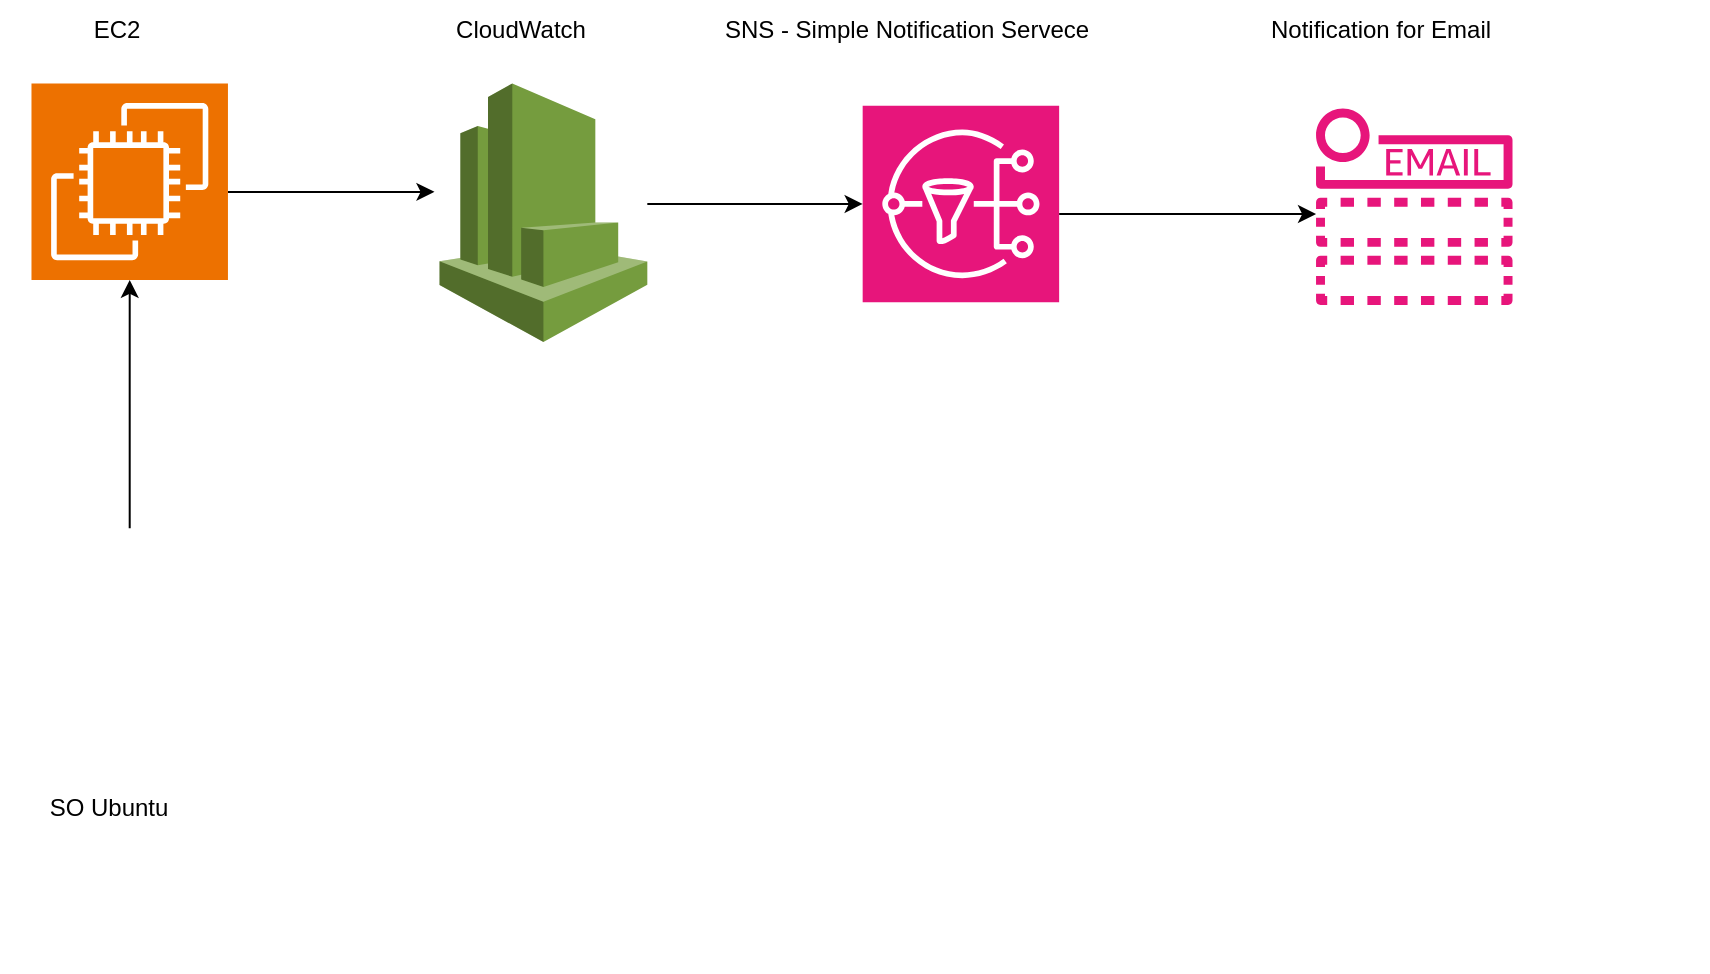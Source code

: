 <mxfile version="26.1.1">
  <diagram name="Página-1" id="B6OQTGkpnJlfvYSiuRSP">
    <mxGraphModel dx="2390" dy="1300" grid="1" gridSize="10" guides="1" tooltips="1" connect="1" arrows="1" fold="1" page="1" pageScale="1" pageWidth="1169" pageHeight="827" math="0" shadow="0">
      <root>
        <mxCell id="0" />
        <mxCell id="1" parent="0" />
        <mxCell id="spWjhORQWZopV1PiNU9U-16" value="" style="group;fontStyle=0" vertex="1" connectable="0" parent="1">
          <mxGeometry x="271" y="259" width="789" height="431" as="geometry" />
        </mxCell>
        <mxCell id="spWjhORQWZopV1PiNU9U-13" style="edgeStyle=orthogonalEdgeStyle;rounded=0;orthogonalLoop=1;jettySize=auto;html=1;" edge="1" parent="spWjhORQWZopV1PiNU9U-16" source="spWjhORQWZopV1PiNU9U-1">
          <mxGeometry relative="1" as="geometry">
            <mxPoint x="152.243" y="40.932" as="targetPoint" />
            <Array as="points">
              <mxPoint x="99" y="41" />
              <mxPoint x="99" y="41" />
            </Array>
          </mxGeometry>
        </mxCell>
        <mxCell id="spWjhORQWZopV1PiNU9U-1" value="" style="sketch=0;points=[[0,0,0],[0.25,0,0],[0.5,0,0],[0.75,0,0],[1,0,0],[0,1,0],[0.25,1,0],[0.5,1,0],[0.75,1,0],[1,1,0],[0,0.25,0],[0,0.5,0],[0,0.75,0],[1,0.25,0],[1,0.5,0],[1,0.75,0]];outlineConnect=0;fontColor=#232F3E;fillColor=#ED7100;strokeColor=#ffffff;dashed=0;verticalLabelPosition=bottom;verticalAlign=top;align=center;html=1;fontSize=12;fontStyle=0;aspect=fixed;shape=mxgraph.aws4.resourceIcon;resIcon=mxgraph.aws4.ec2;" vertex="1" parent="spWjhORQWZopV1PiNU9U-16">
          <mxGeometry x="-49.258" y="-13.29" width="98.231" height="98.231" as="geometry" />
        </mxCell>
        <mxCell id="spWjhORQWZopV1PiNU9U-2" value="EC2" style="text;html=1;align=center;verticalAlign=middle;resizable=0;points=[];autosize=1;strokeColor=none;fillColor=none;" vertex="1" parent="spWjhORQWZopV1PiNU9U-16">
          <mxGeometry x="-31.626" y="-55" width="50" height="30" as="geometry" />
        </mxCell>
        <mxCell id="spWjhORQWZopV1PiNU9U-3" value="" style="shape=image;html=1;verticalAlign=top;verticalLabelPosition=bottom;labelBackgroundColor=#ffffff;imageAspect=0;aspect=fixed;image=https://cdn1.iconfinder.com/data/icons/operating-system-flat-1/30/ubuntu-128.png" vertex="1" parent="spWjhORQWZopV1PiNU9U-16">
          <mxGeometry x="-65" y="209.161" width="129.716" height="129.716" as="geometry" />
        </mxCell>
        <mxCell id="spWjhORQWZopV1PiNU9U-4" value="SO Ubuntu" style="text;html=1;align=center;verticalAlign=middle;resizable=0;points=[];autosize=1;strokeColor=none;fillColor=none;" vertex="1" parent="spWjhORQWZopV1PiNU9U-16">
          <mxGeometry x="-50.517" y="334.29" width="80" height="30" as="geometry" />
        </mxCell>
        <mxCell id="spWjhORQWZopV1PiNU9U-5" value="" style="outlineConnect=0;dashed=0;verticalLabelPosition=bottom;verticalAlign=top;align=center;html=1;shape=mxgraph.aws3.cloudwatch;fillColor=#759C3E;gradientColor=none;" vertex="1" parent="spWjhORQWZopV1PiNU9U-16">
          <mxGeometry x="154.761" y="-13.29" width="103.899" height="129.3" as="geometry" />
        </mxCell>
        <mxCell id="spWjhORQWZopV1PiNU9U-15" style="edgeStyle=orthogonalEdgeStyle;rounded=0;orthogonalLoop=1;jettySize=auto;html=1;" edge="1" parent="spWjhORQWZopV1PiNU9U-16" source="spWjhORQWZopV1PiNU9U-6" target="spWjhORQWZopV1PiNU9U-7">
          <mxGeometry relative="1" as="geometry">
            <mxPoint x="580.431" y="52.055" as="targetPoint" />
            <Array as="points">
              <mxPoint x="555.243" y="52.055" />
              <mxPoint x="555.243" y="52.055" />
            </Array>
          </mxGeometry>
        </mxCell>
        <mxCell id="spWjhORQWZopV1PiNU9U-6" value="" style="sketch=0;points=[[0,0,0],[0.25,0,0],[0.5,0,0],[0.75,0,0],[1,0,0],[0,1,0],[0.25,1,0],[0.5,1,0],[0.75,1,0],[1,1,0],[0,0.25,0],[0,0.5,0],[0,0.75,0],[1,0.25,0],[1,0.5,0],[1,0.75,0]];outlineConnect=0;fontColor=#232F3E;fillColor=#E7157B;strokeColor=#ffffff;dashed=0;verticalLabelPosition=bottom;verticalAlign=top;align=center;html=1;fontSize=12;fontStyle=0;aspect=fixed;shape=mxgraph.aws4.resourceIcon;resIcon=mxgraph.aws4.sns;" vertex="1" parent="spWjhORQWZopV1PiNU9U-16">
          <mxGeometry x="366.337" y="-2.168" width="98.231" height="98.231" as="geometry" />
        </mxCell>
        <mxCell id="spWjhORQWZopV1PiNU9U-7" value="" style="sketch=0;outlineConnect=0;fontColor=#232F3E;gradientColor=none;fillColor=#E7157B;strokeColor=none;dashed=0;verticalLabelPosition=bottom;verticalAlign=top;align=center;html=1;fontSize=12;fontStyle=0;aspect=fixed;pointerEvents=1;shape=mxgraph.aws4.email_notification;" vertex="1" parent="spWjhORQWZopV1PiNU9U-16">
          <mxGeometry x="593.025" y="-0.777" width="98.231" height="98.231" as="geometry" />
        </mxCell>
        <mxCell id="spWjhORQWZopV1PiNU9U-8" value="CloudWatch" style="text;html=1;align=center;verticalAlign=middle;resizable=0;points=[];autosize=1;strokeColor=none;fillColor=none;" vertex="1" parent="spWjhORQWZopV1PiNU9U-16">
          <mxGeometry x="150.039" y="-55" width="90" height="30" as="geometry" />
        </mxCell>
        <mxCell id="spWjhORQWZopV1PiNU9U-9" value="SNS - Simple Notification Servece" style="text;html=1;align=center;verticalAlign=middle;resizable=0;points=[];autosize=1;strokeColor=none;fillColor=none;" vertex="1" parent="spWjhORQWZopV1PiNU9U-16">
          <mxGeometry x="283.218" y="-55" width="210" height="30" as="geometry" />
        </mxCell>
        <mxCell id="spWjhORQWZopV1PiNU9U-11" value="Notification for Email" style="text;html=1;align=center;verticalAlign=middle;resizable=0;points=[];autosize=1;strokeColor=none;fillColor=none;" vertex="1" parent="spWjhORQWZopV1PiNU9U-16">
          <mxGeometry x="560.281" y="-55" width="130" height="30" as="geometry" />
        </mxCell>
        <mxCell id="spWjhORQWZopV1PiNU9U-12" style="edgeStyle=orthogonalEdgeStyle;rounded=0;orthogonalLoop=1;jettySize=auto;html=1;entryX=0.5;entryY=1;entryDx=0;entryDy=0;entryPerimeter=0;" edge="1" parent="spWjhORQWZopV1PiNU9U-16" source="spWjhORQWZopV1PiNU9U-3" target="spWjhORQWZopV1PiNU9U-1">
          <mxGeometry relative="1" as="geometry" />
        </mxCell>
        <mxCell id="spWjhORQWZopV1PiNU9U-14" style="edgeStyle=orthogonalEdgeStyle;rounded=0;orthogonalLoop=1;jettySize=auto;html=1;entryX=0;entryY=0.5;entryDx=0;entryDy=0;entryPerimeter=0;" edge="1" parent="spWjhORQWZopV1PiNU9U-16" source="spWjhORQWZopV1PiNU9U-5" target="spWjhORQWZopV1PiNU9U-6">
          <mxGeometry relative="1" as="geometry">
            <Array as="points">
              <mxPoint x="339" y="47" />
              <mxPoint x="339" y="47" />
            </Array>
          </mxGeometry>
        </mxCell>
      </root>
    </mxGraphModel>
  </diagram>
</mxfile>
